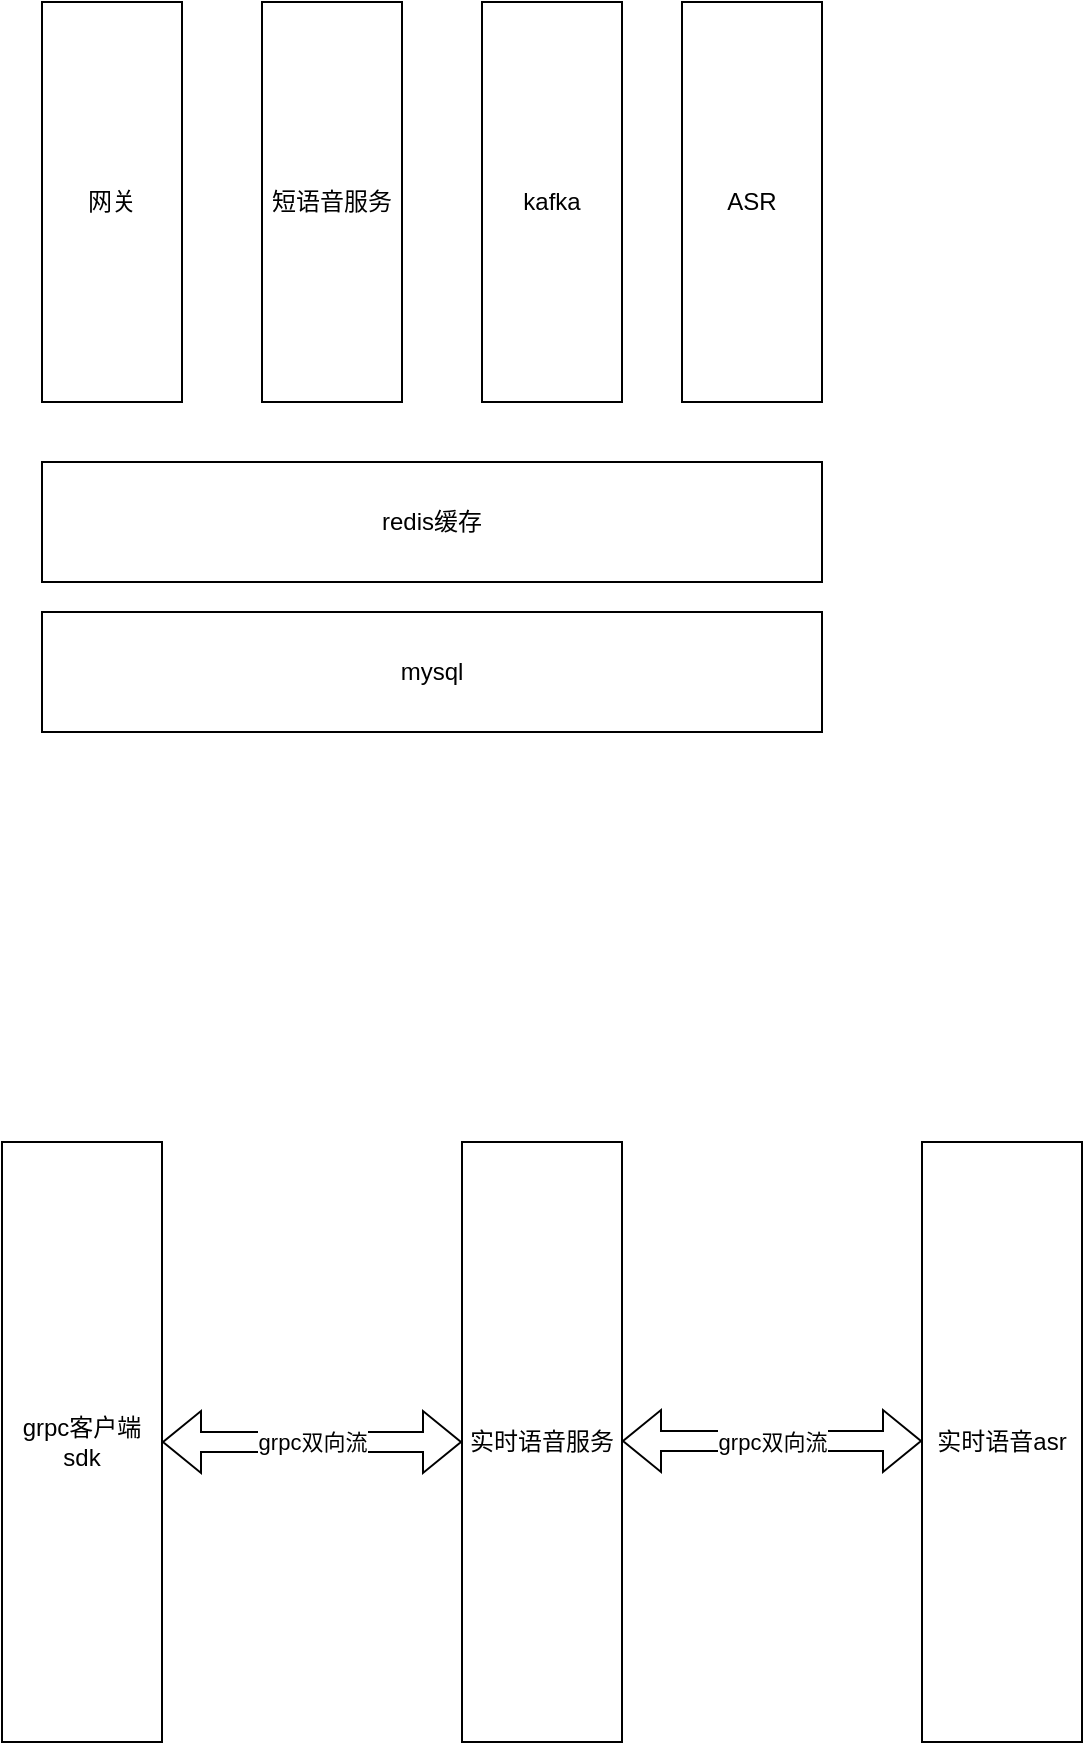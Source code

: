 <mxfile version="20.1.4" type="github">
  <diagram id="WvSe3uzlSUe7wNC3t9Aw" name="第 1 页">
    <mxGraphModel dx="1697" dy="909" grid="1" gridSize="10" guides="1" tooltips="1" connect="1" arrows="1" fold="1" page="1" pageScale="1" pageWidth="827" pageHeight="1169" math="0" shadow="0">
      <root>
        <mxCell id="0" />
        <mxCell id="1" parent="0" />
        <mxCell id="HrELLKZ-sz3ddbd62p8C-1" value="网关" style="rounded=0;whiteSpace=wrap;html=1;" vertex="1" parent="1">
          <mxGeometry x="170" y="250" width="70" height="200" as="geometry" />
        </mxCell>
        <mxCell id="HrELLKZ-sz3ddbd62p8C-2" value="redis缓存" style="rounded=0;whiteSpace=wrap;html=1;" vertex="1" parent="1">
          <mxGeometry x="170" y="480" width="390" height="60" as="geometry" />
        </mxCell>
        <mxCell id="HrELLKZ-sz3ddbd62p8C-3" value="短语音服务" style="rounded=0;whiteSpace=wrap;html=1;" vertex="1" parent="1">
          <mxGeometry x="280" y="250" width="70" height="200" as="geometry" />
        </mxCell>
        <mxCell id="HrELLKZ-sz3ddbd62p8C-4" value="mysql" style="rounded=0;whiteSpace=wrap;html=1;" vertex="1" parent="1">
          <mxGeometry x="170" y="555" width="390" height="60" as="geometry" />
        </mxCell>
        <mxCell id="HrELLKZ-sz3ddbd62p8C-5" value="kafka" style="rounded=0;whiteSpace=wrap;html=1;" vertex="1" parent="1">
          <mxGeometry x="390" y="250" width="70" height="200" as="geometry" />
        </mxCell>
        <mxCell id="HrELLKZ-sz3ddbd62p8C-6" value="ASR" style="rounded=0;whiteSpace=wrap;html=1;" vertex="1" parent="1">
          <mxGeometry x="490" y="250" width="70" height="200" as="geometry" />
        </mxCell>
        <mxCell id="HrELLKZ-sz3ddbd62p8C-7" value="grpc客户端sdk" style="rounded=0;whiteSpace=wrap;html=1;" vertex="1" parent="1">
          <mxGeometry x="150" y="820" width="80" height="300" as="geometry" />
        </mxCell>
        <mxCell id="HrELLKZ-sz3ddbd62p8C-8" value="实时语音服务" style="rounded=0;whiteSpace=wrap;html=1;" vertex="1" parent="1">
          <mxGeometry x="380" y="820" width="80" height="300" as="geometry" />
        </mxCell>
        <mxCell id="HrELLKZ-sz3ddbd62p8C-10" value="grpc双向流" style="shape=flexArrow;endArrow=classic;startArrow=classic;html=1;rounded=0;entryX=0;entryY=0.5;entryDx=0;entryDy=0;" edge="1" parent="1" source="HrELLKZ-sz3ddbd62p8C-7" target="HrELLKZ-sz3ddbd62p8C-8">
          <mxGeometry width="100" height="100" relative="1" as="geometry">
            <mxPoint x="240" y="1000" as="sourcePoint" />
            <mxPoint x="340" y="900" as="targetPoint" />
          </mxGeometry>
        </mxCell>
        <mxCell id="HrELLKZ-sz3ddbd62p8C-11" value="实时语音asr" style="rounded=0;whiteSpace=wrap;html=1;" vertex="1" parent="1">
          <mxGeometry x="610" y="820" width="80" height="300" as="geometry" />
        </mxCell>
        <mxCell id="HrELLKZ-sz3ddbd62p8C-12" value="grpc双向流" style="shape=flexArrow;endArrow=classic;startArrow=classic;html=1;rounded=0;entryX=0;entryY=0.5;entryDx=0;entryDy=0;" edge="1" parent="1">
          <mxGeometry width="100" height="100" relative="1" as="geometry">
            <mxPoint x="460" y="969.5" as="sourcePoint" />
            <mxPoint x="610" y="969.5" as="targetPoint" />
          </mxGeometry>
        </mxCell>
      </root>
    </mxGraphModel>
  </diagram>
</mxfile>
